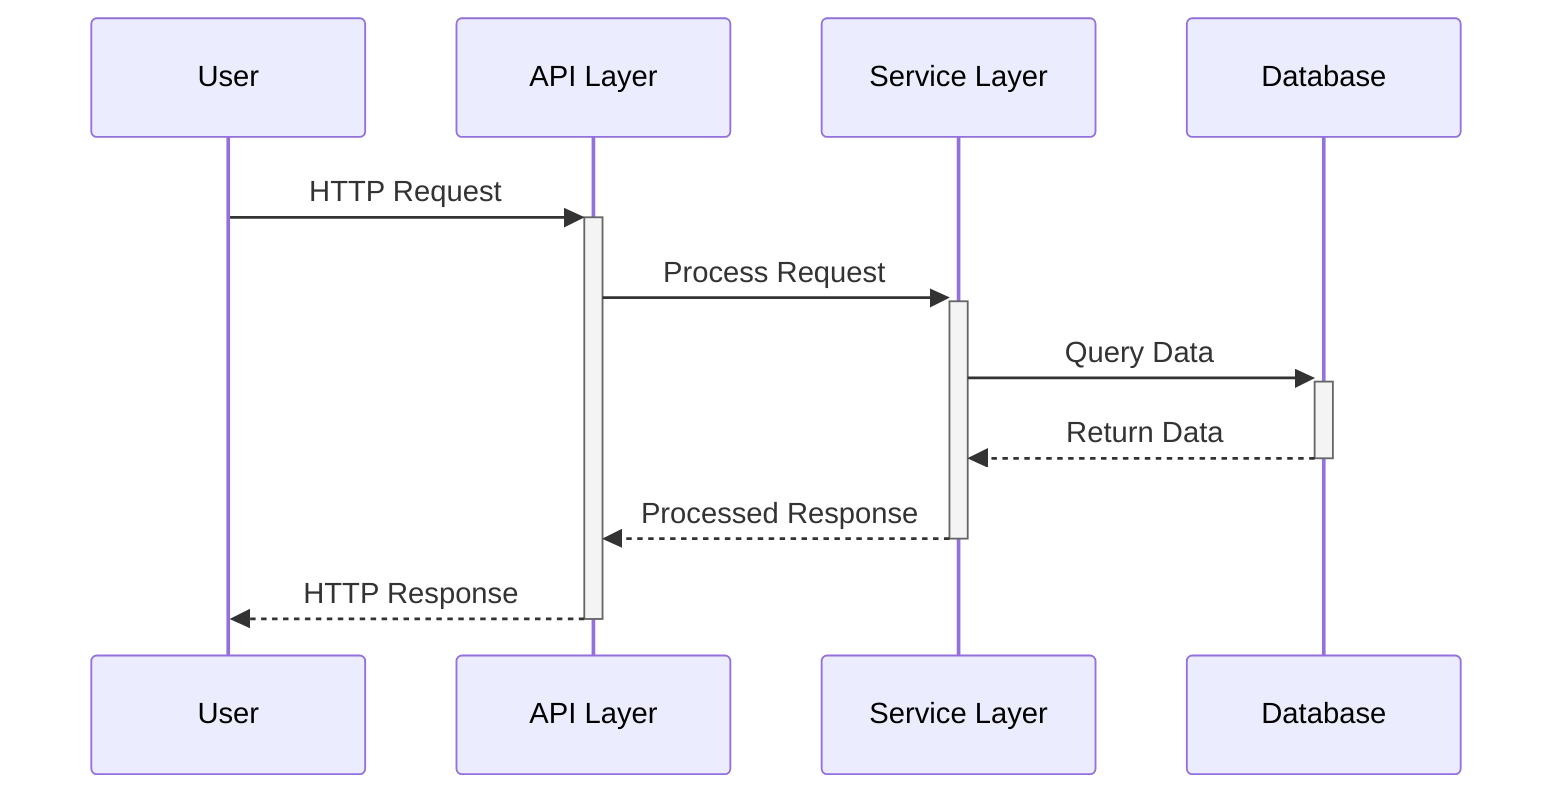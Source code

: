 sequenceDiagram
    participant User
    participant API as API Layer
    participant Service as Service Layer
    participant DB as Database
    
    User->>+API: HTTP Request
    API->>+Service: Process Request
    Service->>+DB: Query Data
    DB-->>-Service: Return Data
    Service-->>-API: Processed Response
    API-->>-User: HTTP Response